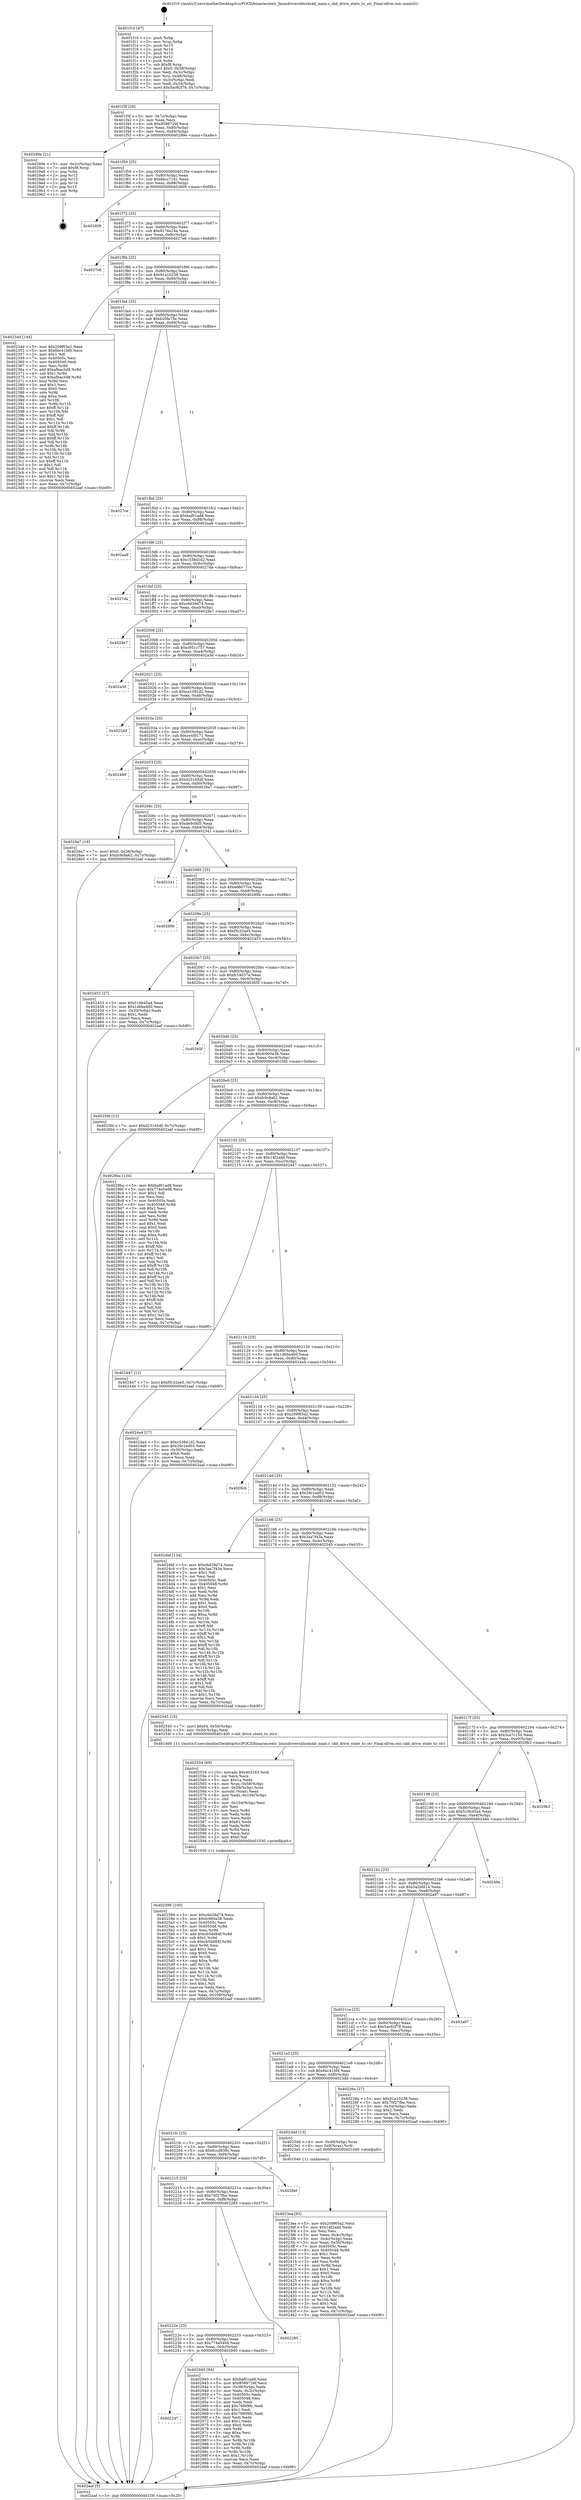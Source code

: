 digraph "0x401f10" {
  label = "0x401f10 (/mnt/c/Users/mathe/Desktop/tcc/POCII/binaries/extr_linuxdriversblockskd_main.c_skd_drive_state_to_str_Final-ollvm.out::main(0))"
  labelloc = "t"
  node[shape=record]

  Entry [label="",width=0.3,height=0.3,shape=circle,fillcolor=black,style=filled]
  "0x401f3f" [label="{
     0x401f3f [26]\l
     | [instrs]\l
     &nbsp;&nbsp;0x401f3f \<+3\>: mov -0x7c(%rbp),%eax\l
     &nbsp;&nbsp;0x401f42 \<+2\>: mov %eax,%ecx\l
     &nbsp;&nbsp;0x401f44 \<+6\>: sub $0x8589726f,%ecx\l
     &nbsp;&nbsp;0x401f4a \<+3\>: mov %eax,-0x80(%rbp)\l
     &nbsp;&nbsp;0x401f4d \<+6\>: mov %ecx,-0x84(%rbp)\l
     &nbsp;&nbsp;0x401f53 \<+6\>: je 000000000040299e \<main+0xa8e\>\l
  }"]
  "0x40299e" [label="{
     0x40299e [21]\l
     | [instrs]\l
     &nbsp;&nbsp;0x40299e \<+3\>: mov -0x2c(%rbp),%eax\l
     &nbsp;&nbsp;0x4029a1 \<+7\>: add $0xf8,%rsp\l
     &nbsp;&nbsp;0x4029a8 \<+1\>: pop %rbx\l
     &nbsp;&nbsp;0x4029a9 \<+2\>: pop %r12\l
     &nbsp;&nbsp;0x4029ab \<+2\>: pop %r13\l
     &nbsp;&nbsp;0x4029ad \<+2\>: pop %r14\l
     &nbsp;&nbsp;0x4029af \<+2\>: pop %r15\l
     &nbsp;&nbsp;0x4029b1 \<+1\>: pop %rbp\l
     &nbsp;&nbsp;0x4029b2 \<+1\>: ret\l
  }"]
  "0x401f59" [label="{
     0x401f59 [25]\l
     | [instrs]\l
     &nbsp;&nbsp;0x401f59 \<+5\>: jmp 0000000000401f5e \<main+0x4e\>\l
     &nbsp;&nbsp;0x401f5e \<+3\>: mov -0x80(%rbp),%eax\l
     &nbsp;&nbsp;0x401f61 \<+5\>: sub $0x8bcc71d1,%eax\l
     &nbsp;&nbsp;0x401f66 \<+6\>: mov %eax,-0x88(%rbp)\l
     &nbsp;&nbsp;0x401f6c \<+6\>: je 0000000000402609 \<main+0x6f9\>\l
  }"]
  Exit [label="",width=0.3,height=0.3,shape=circle,fillcolor=black,style=filled,peripheries=2]
  "0x402609" [label="{
     0x402609\l
  }", style=dashed]
  "0x401f72" [label="{
     0x401f72 [25]\l
     | [instrs]\l
     &nbsp;&nbsp;0x401f72 \<+5\>: jmp 0000000000401f77 \<main+0x67\>\l
     &nbsp;&nbsp;0x401f77 \<+3\>: mov -0x80(%rbp),%eax\l
     &nbsp;&nbsp;0x401f7a \<+5\>: sub $0x9176e24a,%eax\l
     &nbsp;&nbsp;0x401f7f \<+6\>: mov %eax,-0x8c(%rbp)\l
     &nbsp;&nbsp;0x401f85 \<+6\>: je 00000000004027e6 \<main+0x8d6\>\l
  }"]
  "0x402247" [label="{
     0x402247\l
  }", style=dashed]
  "0x4027e6" [label="{
     0x4027e6\l
  }", style=dashed]
  "0x401f8b" [label="{
     0x401f8b [25]\l
     | [instrs]\l
     &nbsp;&nbsp;0x401f8b \<+5\>: jmp 0000000000401f90 \<main+0x80\>\l
     &nbsp;&nbsp;0x401f90 \<+3\>: mov -0x80(%rbp),%eax\l
     &nbsp;&nbsp;0x401f93 \<+5\>: sub $0x91a10238,%eax\l
     &nbsp;&nbsp;0x401f98 \<+6\>: mov %eax,-0x90(%rbp)\l
     &nbsp;&nbsp;0x401f9e \<+6\>: je 000000000040234d \<main+0x43d\>\l
  }"]
  "0x402940" [label="{
     0x402940 [94]\l
     | [instrs]\l
     &nbsp;&nbsp;0x402940 \<+5\>: mov $0xbaf01ad8,%eax\l
     &nbsp;&nbsp;0x402945 \<+5\>: mov $0x8589726f,%ecx\l
     &nbsp;&nbsp;0x40294a \<+3\>: mov -0x38(%rbp),%edx\l
     &nbsp;&nbsp;0x40294d \<+3\>: mov %edx,-0x2c(%rbp)\l
     &nbsp;&nbsp;0x402950 \<+7\>: mov 0x40505c,%edx\l
     &nbsp;&nbsp;0x402957 \<+7\>: mov 0x405048,%esi\l
     &nbsp;&nbsp;0x40295e \<+2\>: mov %edx,%edi\l
     &nbsp;&nbsp;0x402960 \<+6\>: add $0x76f6f8fc,%edi\l
     &nbsp;&nbsp;0x402966 \<+3\>: sub $0x1,%edi\l
     &nbsp;&nbsp;0x402969 \<+6\>: sub $0x76f6f8fc,%edi\l
     &nbsp;&nbsp;0x40296f \<+3\>: imul %edi,%edx\l
     &nbsp;&nbsp;0x402972 \<+3\>: and $0x1,%edx\l
     &nbsp;&nbsp;0x402975 \<+3\>: cmp $0x0,%edx\l
     &nbsp;&nbsp;0x402978 \<+4\>: sete %r8b\l
     &nbsp;&nbsp;0x40297c \<+3\>: cmp $0xa,%esi\l
     &nbsp;&nbsp;0x40297f \<+4\>: setl %r9b\l
     &nbsp;&nbsp;0x402983 \<+3\>: mov %r8b,%r10b\l
     &nbsp;&nbsp;0x402986 \<+3\>: and %r9b,%r10b\l
     &nbsp;&nbsp;0x402989 \<+3\>: xor %r9b,%r8b\l
     &nbsp;&nbsp;0x40298c \<+3\>: or %r8b,%r10b\l
     &nbsp;&nbsp;0x40298f \<+4\>: test $0x1,%r10b\l
     &nbsp;&nbsp;0x402993 \<+3\>: cmovne %ecx,%eax\l
     &nbsp;&nbsp;0x402996 \<+3\>: mov %eax,-0x7c(%rbp)\l
     &nbsp;&nbsp;0x402999 \<+5\>: jmp 0000000000402aaf \<main+0xb9f\>\l
  }"]
  "0x40234d" [label="{
     0x40234d [144]\l
     | [instrs]\l
     &nbsp;&nbsp;0x40234d \<+5\>: mov $0x209f65a2,%eax\l
     &nbsp;&nbsp;0x402352 \<+5\>: mov $0x6bc41fd9,%ecx\l
     &nbsp;&nbsp;0x402357 \<+2\>: mov $0x1,%dl\l
     &nbsp;&nbsp;0x402359 \<+7\>: mov 0x40505c,%esi\l
     &nbsp;&nbsp;0x402360 \<+7\>: mov 0x405048,%edi\l
     &nbsp;&nbsp;0x402367 \<+3\>: mov %esi,%r8d\l
     &nbsp;&nbsp;0x40236a \<+7\>: add $0xafbac5d8,%r8d\l
     &nbsp;&nbsp;0x402371 \<+4\>: sub $0x1,%r8d\l
     &nbsp;&nbsp;0x402375 \<+7\>: sub $0xafbac5d8,%r8d\l
     &nbsp;&nbsp;0x40237c \<+4\>: imul %r8d,%esi\l
     &nbsp;&nbsp;0x402380 \<+3\>: and $0x1,%esi\l
     &nbsp;&nbsp;0x402383 \<+3\>: cmp $0x0,%esi\l
     &nbsp;&nbsp;0x402386 \<+4\>: sete %r9b\l
     &nbsp;&nbsp;0x40238a \<+3\>: cmp $0xa,%edi\l
     &nbsp;&nbsp;0x40238d \<+4\>: setl %r10b\l
     &nbsp;&nbsp;0x402391 \<+3\>: mov %r9b,%r11b\l
     &nbsp;&nbsp;0x402394 \<+4\>: xor $0xff,%r11b\l
     &nbsp;&nbsp;0x402398 \<+3\>: mov %r10b,%bl\l
     &nbsp;&nbsp;0x40239b \<+3\>: xor $0xff,%bl\l
     &nbsp;&nbsp;0x40239e \<+3\>: xor $0x1,%dl\l
     &nbsp;&nbsp;0x4023a1 \<+3\>: mov %r11b,%r14b\l
     &nbsp;&nbsp;0x4023a4 \<+4\>: and $0xff,%r14b\l
     &nbsp;&nbsp;0x4023a8 \<+3\>: and %dl,%r9b\l
     &nbsp;&nbsp;0x4023ab \<+3\>: mov %bl,%r15b\l
     &nbsp;&nbsp;0x4023ae \<+4\>: and $0xff,%r15b\l
     &nbsp;&nbsp;0x4023b2 \<+3\>: and %dl,%r10b\l
     &nbsp;&nbsp;0x4023b5 \<+3\>: or %r9b,%r14b\l
     &nbsp;&nbsp;0x4023b8 \<+3\>: or %r10b,%r15b\l
     &nbsp;&nbsp;0x4023bb \<+3\>: xor %r15b,%r14b\l
     &nbsp;&nbsp;0x4023be \<+3\>: or %bl,%r11b\l
     &nbsp;&nbsp;0x4023c1 \<+4\>: xor $0xff,%r11b\l
     &nbsp;&nbsp;0x4023c5 \<+3\>: or $0x1,%dl\l
     &nbsp;&nbsp;0x4023c8 \<+3\>: and %dl,%r11b\l
     &nbsp;&nbsp;0x4023cb \<+3\>: or %r11b,%r14b\l
     &nbsp;&nbsp;0x4023ce \<+4\>: test $0x1,%r14b\l
     &nbsp;&nbsp;0x4023d2 \<+3\>: cmovne %ecx,%eax\l
     &nbsp;&nbsp;0x4023d5 \<+3\>: mov %eax,-0x7c(%rbp)\l
     &nbsp;&nbsp;0x4023d8 \<+5\>: jmp 0000000000402aaf \<main+0xb9f\>\l
  }"]
  "0x401fa4" [label="{
     0x401fa4 [25]\l
     | [instrs]\l
     &nbsp;&nbsp;0x401fa4 \<+5\>: jmp 0000000000401fa9 \<main+0x99\>\l
     &nbsp;&nbsp;0x401fa9 \<+3\>: mov -0x80(%rbp),%eax\l
     &nbsp;&nbsp;0x401fac \<+5\>: sub $0xb20fa75e,%eax\l
     &nbsp;&nbsp;0x401fb1 \<+6\>: mov %eax,-0x94(%rbp)\l
     &nbsp;&nbsp;0x401fb7 \<+6\>: je 00000000004027ce \<main+0x8be\>\l
  }"]
  "0x40222e" [label="{
     0x40222e [25]\l
     | [instrs]\l
     &nbsp;&nbsp;0x40222e \<+5\>: jmp 0000000000402233 \<main+0x323\>\l
     &nbsp;&nbsp;0x402233 \<+3\>: mov -0x80(%rbp),%eax\l
     &nbsp;&nbsp;0x402236 \<+5\>: sub $0x774e5468,%eax\l
     &nbsp;&nbsp;0x40223b \<+6\>: mov %eax,-0xfc(%rbp)\l
     &nbsp;&nbsp;0x402241 \<+6\>: je 0000000000402940 \<main+0xa30\>\l
  }"]
  "0x4027ce" [label="{
     0x4027ce\l
  }", style=dashed]
  "0x401fbd" [label="{
     0x401fbd [25]\l
     | [instrs]\l
     &nbsp;&nbsp;0x401fbd \<+5\>: jmp 0000000000401fc2 \<main+0xb2\>\l
     &nbsp;&nbsp;0x401fc2 \<+3\>: mov -0x80(%rbp),%eax\l
     &nbsp;&nbsp;0x401fc5 \<+5\>: sub $0xbaf01ad8,%eax\l
     &nbsp;&nbsp;0x401fca \<+6\>: mov %eax,-0x98(%rbp)\l
     &nbsp;&nbsp;0x401fd0 \<+6\>: je 0000000000402aa8 \<main+0xb98\>\l
  }"]
  "0x402285" [label="{
     0x402285\l
  }", style=dashed]
  "0x402aa8" [label="{
     0x402aa8\l
  }", style=dashed]
  "0x401fd6" [label="{
     0x401fd6 [25]\l
     | [instrs]\l
     &nbsp;&nbsp;0x401fd6 \<+5\>: jmp 0000000000401fdb \<main+0xcb\>\l
     &nbsp;&nbsp;0x401fdb \<+3\>: mov -0x80(%rbp),%eax\l
     &nbsp;&nbsp;0x401fde \<+5\>: sub $0xc338d1d2,%eax\l
     &nbsp;&nbsp;0x401fe3 \<+6\>: mov %eax,-0x9c(%rbp)\l
     &nbsp;&nbsp;0x401fe9 \<+6\>: je 00000000004027da \<main+0x8ca\>\l
  }"]
  "0x402215" [label="{
     0x402215 [25]\l
     | [instrs]\l
     &nbsp;&nbsp;0x402215 \<+5\>: jmp 000000000040221a \<main+0x30a\>\l
     &nbsp;&nbsp;0x40221a \<+3\>: mov -0x80(%rbp),%eax\l
     &nbsp;&nbsp;0x40221d \<+5\>: sub $0x70f27fbe,%eax\l
     &nbsp;&nbsp;0x402222 \<+6\>: mov %eax,-0xf8(%rbp)\l
     &nbsp;&nbsp;0x402228 \<+6\>: je 0000000000402285 \<main+0x375\>\l
  }"]
  "0x4027da" [label="{
     0x4027da\l
  }", style=dashed]
  "0x401fef" [label="{
     0x401fef [25]\l
     | [instrs]\l
     &nbsp;&nbsp;0x401fef \<+5\>: jmp 0000000000401ff4 \<main+0xe4\>\l
     &nbsp;&nbsp;0x401ff4 \<+3\>: mov -0x80(%rbp),%eax\l
     &nbsp;&nbsp;0x401ff7 \<+5\>: sub $0xc6d39d74,%eax\l
     &nbsp;&nbsp;0x401ffc \<+6\>: mov %eax,-0xa0(%rbp)\l
     &nbsp;&nbsp;0x402002 \<+6\>: je 00000000004029e7 \<main+0xad7\>\l
  }"]
  "0x4026ef" [label="{
     0x4026ef\l
  }", style=dashed]
  "0x4029e7" [label="{
     0x4029e7\l
  }", style=dashed]
  "0x402008" [label="{
     0x402008 [25]\l
     | [instrs]\l
     &nbsp;&nbsp;0x402008 \<+5\>: jmp 000000000040200d \<main+0xfd\>\l
     &nbsp;&nbsp;0x40200d \<+3\>: mov -0x80(%rbp),%eax\l
     &nbsp;&nbsp;0x402010 \<+5\>: sub $0xc951c757,%eax\l
     &nbsp;&nbsp;0x402015 \<+6\>: mov %eax,-0xa4(%rbp)\l
     &nbsp;&nbsp;0x40201b \<+6\>: je 0000000000402a3d \<main+0xb2d\>\l
  }"]
  "0x402599" [label="{
     0x402599 [100]\l
     | [instrs]\l
     &nbsp;&nbsp;0x402599 \<+5\>: mov $0xc6d39d74,%ecx\l
     &nbsp;&nbsp;0x40259e \<+5\>: mov $0xfc900a38,%edx\l
     &nbsp;&nbsp;0x4025a3 \<+7\>: mov 0x40505c,%esi\l
     &nbsp;&nbsp;0x4025aa \<+8\>: mov 0x405048,%r8d\l
     &nbsp;&nbsp;0x4025b2 \<+3\>: mov %esi,%r9d\l
     &nbsp;&nbsp;0x4025b5 \<+7\>: add $0xcb5dd84f,%r9d\l
     &nbsp;&nbsp;0x4025bc \<+4\>: sub $0x1,%r9d\l
     &nbsp;&nbsp;0x4025c0 \<+7\>: sub $0xcb5dd84f,%r9d\l
     &nbsp;&nbsp;0x4025c7 \<+4\>: imul %r9d,%esi\l
     &nbsp;&nbsp;0x4025cb \<+3\>: and $0x1,%esi\l
     &nbsp;&nbsp;0x4025ce \<+3\>: cmp $0x0,%esi\l
     &nbsp;&nbsp;0x4025d1 \<+4\>: sete %r10b\l
     &nbsp;&nbsp;0x4025d5 \<+4\>: cmp $0xa,%r8d\l
     &nbsp;&nbsp;0x4025d9 \<+4\>: setl %r11b\l
     &nbsp;&nbsp;0x4025dd \<+3\>: mov %r10b,%bl\l
     &nbsp;&nbsp;0x4025e0 \<+3\>: and %r11b,%bl\l
     &nbsp;&nbsp;0x4025e3 \<+3\>: xor %r11b,%r10b\l
     &nbsp;&nbsp;0x4025e6 \<+3\>: or %r10b,%bl\l
     &nbsp;&nbsp;0x4025e9 \<+3\>: test $0x1,%bl\l
     &nbsp;&nbsp;0x4025ec \<+3\>: cmovne %edx,%ecx\l
     &nbsp;&nbsp;0x4025ef \<+3\>: mov %ecx,-0x7c(%rbp)\l
     &nbsp;&nbsp;0x4025f2 \<+6\>: mov %eax,-0x108(%rbp)\l
     &nbsp;&nbsp;0x4025f8 \<+5\>: jmp 0000000000402aaf \<main+0xb9f\>\l
  }"]
  "0x402a3d" [label="{
     0x402a3d\l
  }", style=dashed]
  "0x402021" [label="{
     0x402021 [25]\l
     | [instrs]\l
     &nbsp;&nbsp;0x402021 \<+5\>: jmp 0000000000402026 \<main+0x116\>\l
     &nbsp;&nbsp;0x402026 \<+3\>: mov -0x80(%rbp),%eax\l
     &nbsp;&nbsp;0x402029 \<+5\>: sub $0xca1091d2,%eax\l
     &nbsp;&nbsp;0x40202e \<+6\>: mov %eax,-0xa8(%rbp)\l
     &nbsp;&nbsp;0x402034 \<+6\>: je 00000000004022dd \<main+0x3cd\>\l
  }"]
  "0x402554" [label="{
     0x402554 [69]\l
     | [instrs]\l
     &nbsp;&nbsp;0x402554 \<+10\>: movabs $0x403163,%rdi\l
     &nbsp;&nbsp;0x40255e \<+2\>: xor %ecx,%ecx\l
     &nbsp;&nbsp;0x402560 \<+5\>: mov $0x1a,%edx\l
     &nbsp;&nbsp;0x402565 \<+4\>: mov %rax,-0x58(%rbp)\l
     &nbsp;&nbsp;0x402569 \<+4\>: mov -0x58(%rbp),%rax\l
     &nbsp;&nbsp;0x40256d \<+3\>: movsbl (%rax),%eax\l
     &nbsp;&nbsp;0x402570 \<+6\>: mov %edx,-0x104(%rbp)\l
     &nbsp;&nbsp;0x402576 \<+1\>: cltd\l
     &nbsp;&nbsp;0x402577 \<+6\>: mov -0x104(%rbp),%esi\l
     &nbsp;&nbsp;0x40257d \<+2\>: idiv %esi\l
     &nbsp;&nbsp;0x40257f \<+3\>: mov %ecx,%r8d\l
     &nbsp;&nbsp;0x402582 \<+3\>: sub %edx,%r8d\l
     &nbsp;&nbsp;0x402585 \<+2\>: mov %ecx,%edx\l
     &nbsp;&nbsp;0x402587 \<+3\>: sub $0x61,%edx\l
     &nbsp;&nbsp;0x40258a \<+3\>: add %edx,%r8d\l
     &nbsp;&nbsp;0x40258d \<+3\>: sub %r8d,%ecx\l
     &nbsp;&nbsp;0x402590 \<+2\>: mov %ecx,%esi\l
     &nbsp;&nbsp;0x402592 \<+2\>: mov $0x0,%al\l
     &nbsp;&nbsp;0x402594 \<+5\>: call 0000000000401030 \<printf@plt\>\l
     | [calls]\l
     &nbsp;&nbsp;0x401030 \{1\} (unknown)\l
  }"]
  "0x4022dd" [label="{
     0x4022dd\l
  }", style=dashed]
  "0x40203a" [label="{
     0x40203a [25]\l
     | [instrs]\l
     &nbsp;&nbsp;0x40203a \<+5\>: jmp 000000000040203f \<main+0x12f\>\l
     &nbsp;&nbsp;0x40203f \<+3\>: mov -0x80(%rbp),%eax\l
     &nbsp;&nbsp;0x402042 \<+5\>: sub $0xce45f171,%eax\l
     &nbsp;&nbsp;0x402047 \<+6\>: mov %eax,-0xac(%rbp)\l
     &nbsp;&nbsp;0x40204d \<+6\>: je 0000000000402489 \<main+0x579\>\l
  }"]
  "0x4023ea" [label="{
     0x4023ea [93]\l
     | [instrs]\l
     &nbsp;&nbsp;0x4023ea \<+5\>: mov $0x209f65a2,%ecx\l
     &nbsp;&nbsp;0x4023ef \<+5\>: mov $0x14f2add,%edx\l
     &nbsp;&nbsp;0x4023f4 \<+2\>: xor %esi,%esi\l
     &nbsp;&nbsp;0x4023f6 \<+3\>: mov %eax,-0x4c(%rbp)\l
     &nbsp;&nbsp;0x4023f9 \<+3\>: mov -0x4c(%rbp),%eax\l
     &nbsp;&nbsp;0x4023fc \<+3\>: mov %eax,-0x30(%rbp)\l
     &nbsp;&nbsp;0x4023ff \<+7\>: mov 0x40505c,%eax\l
     &nbsp;&nbsp;0x402406 \<+8\>: mov 0x405048,%r8d\l
     &nbsp;&nbsp;0x40240e \<+3\>: sub $0x1,%esi\l
     &nbsp;&nbsp;0x402411 \<+3\>: mov %eax,%r9d\l
     &nbsp;&nbsp;0x402414 \<+3\>: add %esi,%r9d\l
     &nbsp;&nbsp;0x402417 \<+4\>: imul %r9d,%eax\l
     &nbsp;&nbsp;0x40241b \<+3\>: and $0x1,%eax\l
     &nbsp;&nbsp;0x40241e \<+3\>: cmp $0x0,%eax\l
     &nbsp;&nbsp;0x402421 \<+4\>: sete %r10b\l
     &nbsp;&nbsp;0x402425 \<+4\>: cmp $0xa,%r8d\l
     &nbsp;&nbsp;0x402429 \<+4\>: setl %r11b\l
     &nbsp;&nbsp;0x40242d \<+3\>: mov %r10b,%bl\l
     &nbsp;&nbsp;0x402430 \<+3\>: and %r11b,%bl\l
     &nbsp;&nbsp;0x402433 \<+3\>: xor %r11b,%r10b\l
     &nbsp;&nbsp;0x402436 \<+3\>: or %r10b,%bl\l
     &nbsp;&nbsp;0x402439 \<+3\>: test $0x1,%bl\l
     &nbsp;&nbsp;0x40243c \<+3\>: cmovne %edx,%ecx\l
     &nbsp;&nbsp;0x40243f \<+3\>: mov %ecx,-0x7c(%rbp)\l
     &nbsp;&nbsp;0x402442 \<+5\>: jmp 0000000000402aaf \<main+0xb9f\>\l
  }"]
  "0x402489" [label="{
     0x402489\l
  }", style=dashed]
  "0x402053" [label="{
     0x402053 [25]\l
     | [instrs]\l
     &nbsp;&nbsp;0x402053 \<+5\>: jmp 0000000000402058 \<main+0x148\>\l
     &nbsp;&nbsp;0x402058 \<+3\>: mov -0x80(%rbp),%eax\l
     &nbsp;&nbsp;0x40205b \<+5\>: sub $0xd23165df,%eax\l
     &nbsp;&nbsp;0x402060 \<+6\>: mov %eax,-0xb0(%rbp)\l
     &nbsp;&nbsp;0x402066 \<+6\>: je 00000000004028a7 \<main+0x997\>\l
  }"]
  "0x4021fc" [label="{
     0x4021fc [25]\l
     | [instrs]\l
     &nbsp;&nbsp;0x4021fc \<+5\>: jmp 0000000000402201 \<main+0x2f1\>\l
     &nbsp;&nbsp;0x402201 \<+3\>: mov -0x80(%rbp),%eax\l
     &nbsp;&nbsp;0x402204 \<+5\>: sub $0x6ccd939c,%eax\l
     &nbsp;&nbsp;0x402209 \<+6\>: mov %eax,-0xf4(%rbp)\l
     &nbsp;&nbsp;0x40220f \<+6\>: je 00000000004026ef \<main+0x7df\>\l
  }"]
  "0x4028a7" [label="{
     0x4028a7 [19]\l
     | [instrs]\l
     &nbsp;&nbsp;0x4028a7 \<+7\>: movl $0x0,-0x38(%rbp)\l
     &nbsp;&nbsp;0x4028ae \<+7\>: movl $0xfc9c8a62,-0x7c(%rbp)\l
     &nbsp;&nbsp;0x4028b5 \<+5\>: jmp 0000000000402aaf \<main+0xb9f\>\l
  }"]
  "0x40206c" [label="{
     0x40206c [25]\l
     | [instrs]\l
     &nbsp;&nbsp;0x40206c \<+5\>: jmp 0000000000402071 \<main+0x161\>\l
     &nbsp;&nbsp;0x402071 \<+3\>: mov -0x80(%rbp),%eax\l
     &nbsp;&nbsp;0x402074 \<+5\>: sub $0xde9cf4f5,%eax\l
     &nbsp;&nbsp;0x402079 \<+6\>: mov %eax,-0xb4(%rbp)\l
     &nbsp;&nbsp;0x40207f \<+6\>: je 0000000000402341 \<main+0x431\>\l
  }"]
  "0x4023dd" [label="{
     0x4023dd [13]\l
     | [instrs]\l
     &nbsp;&nbsp;0x4023dd \<+4\>: mov -0x48(%rbp),%rax\l
     &nbsp;&nbsp;0x4023e1 \<+4\>: mov 0x8(%rax),%rdi\l
     &nbsp;&nbsp;0x4023e5 \<+5\>: call 0000000000401040 \<atoi@plt\>\l
     | [calls]\l
     &nbsp;&nbsp;0x401040 \{1\} (unknown)\l
  }"]
  "0x402341" [label="{
     0x402341\l
  }", style=dashed]
  "0x402085" [label="{
     0x402085 [25]\l
     | [instrs]\l
     &nbsp;&nbsp;0x402085 \<+5\>: jmp 000000000040208a \<main+0x17a\>\l
     &nbsp;&nbsp;0x40208a \<+3\>: mov -0x80(%rbp),%eax\l
     &nbsp;&nbsp;0x40208d \<+5\>: sub $0xe66077ce,%eax\l
     &nbsp;&nbsp;0x402092 \<+6\>: mov %eax,-0xb8(%rbp)\l
     &nbsp;&nbsp;0x402098 \<+6\>: je 000000000040289b \<main+0x98b\>\l
  }"]
  "0x401f10" [label="{
     0x401f10 [47]\l
     | [instrs]\l
     &nbsp;&nbsp;0x401f10 \<+1\>: push %rbp\l
     &nbsp;&nbsp;0x401f11 \<+3\>: mov %rsp,%rbp\l
     &nbsp;&nbsp;0x401f14 \<+2\>: push %r15\l
     &nbsp;&nbsp;0x401f16 \<+2\>: push %r14\l
     &nbsp;&nbsp;0x401f18 \<+2\>: push %r13\l
     &nbsp;&nbsp;0x401f1a \<+2\>: push %r12\l
     &nbsp;&nbsp;0x401f1c \<+1\>: push %rbx\l
     &nbsp;&nbsp;0x401f1d \<+7\>: sub $0xf8,%rsp\l
     &nbsp;&nbsp;0x401f24 \<+7\>: movl $0x0,-0x38(%rbp)\l
     &nbsp;&nbsp;0x401f2b \<+3\>: mov %edi,-0x3c(%rbp)\l
     &nbsp;&nbsp;0x401f2e \<+4\>: mov %rsi,-0x48(%rbp)\l
     &nbsp;&nbsp;0x401f32 \<+3\>: mov -0x3c(%rbp),%edi\l
     &nbsp;&nbsp;0x401f35 \<+3\>: mov %edi,-0x34(%rbp)\l
     &nbsp;&nbsp;0x401f38 \<+7\>: movl $0x5ac92f78,-0x7c(%rbp)\l
  }"]
  "0x40289b" [label="{
     0x40289b\l
  }", style=dashed]
  "0x40209e" [label="{
     0x40209e [25]\l
     | [instrs]\l
     &nbsp;&nbsp;0x40209e \<+5\>: jmp 00000000004020a3 \<main+0x193\>\l
     &nbsp;&nbsp;0x4020a3 \<+3\>: mov -0x80(%rbp),%eax\l
     &nbsp;&nbsp;0x4020a6 \<+5\>: sub $0xf5c32ae5,%eax\l
     &nbsp;&nbsp;0x4020ab \<+6\>: mov %eax,-0xbc(%rbp)\l
     &nbsp;&nbsp;0x4020b1 \<+6\>: je 0000000000402453 \<main+0x543\>\l
  }"]
  "0x402aaf" [label="{
     0x402aaf [5]\l
     | [instrs]\l
     &nbsp;&nbsp;0x402aaf \<+5\>: jmp 0000000000401f3f \<main+0x2f\>\l
  }"]
  "0x402453" [label="{
     0x402453 [27]\l
     | [instrs]\l
     &nbsp;&nbsp;0x402453 \<+5\>: mov $0x516b45a4,%eax\l
     &nbsp;&nbsp;0x402458 \<+5\>: mov $0x1d6be400,%ecx\l
     &nbsp;&nbsp;0x40245d \<+3\>: mov -0x30(%rbp),%edx\l
     &nbsp;&nbsp;0x402460 \<+3\>: cmp $0x1,%edx\l
     &nbsp;&nbsp;0x402463 \<+3\>: cmovl %ecx,%eax\l
     &nbsp;&nbsp;0x402466 \<+3\>: mov %eax,-0x7c(%rbp)\l
     &nbsp;&nbsp;0x402469 \<+5\>: jmp 0000000000402aaf \<main+0xb9f\>\l
  }"]
  "0x4020b7" [label="{
     0x4020b7 [25]\l
     | [instrs]\l
     &nbsp;&nbsp;0x4020b7 \<+5\>: jmp 00000000004020bc \<main+0x1ac\>\l
     &nbsp;&nbsp;0x4020bc \<+3\>: mov -0x80(%rbp),%eax\l
     &nbsp;&nbsp;0x4020bf \<+5\>: sub $0xfc14037a,%eax\l
     &nbsp;&nbsp;0x4020c4 \<+6\>: mov %eax,-0xc0(%rbp)\l
     &nbsp;&nbsp;0x4020ca \<+6\>: je 000000000040265f \<main+0x74f\>\l
  }"]
  "0x4021e3" [label="{
     0x4021e3 [25]\l
     | [instrs]\l
     &nbsp;&nbsp;0x4021e3 \<+5\>: jmp 00000000004021e8 \<main+0x2d8\>\l
     &nbsp;&nbsp;0x4021e8 \<+3\>: mov -0x80(%rbp),%eax\l
     &nbsp;&nbsp;0x4021eb \<+5\>: sub $0x6bc41fd9,%eax\l
     &nbsp;&nbsp;0x4021f0 \<+6\>: mov %eax,-0xf0(%rbp)\l
     &nbsp;&nbsp;0x4021f6 \<+6\>: je 00000000004023dd \<main+0x4cd\>\l
  }"]
  "0x40265f" [label="{
     0x40265f\l
  }", style=dashed]
  "0x4020d0" [label="{
     0x4020d0 [25]\l
     | [instrs]\l
     &nbsp;&nbsp;0x4020d0 \<+5\>: jmp 00000000004020d5 \<main+0x1c5\>\l
     &nbsp;&nbsp;0x4020d5 \<+3\>: mov -0x80(%rbp),%eax\l
     &nbsp;&nbsp;0x4020d8 \<+5\>: sub $0xfc900a38,%eax\l
     &nbsp;&nbsp;0x4020dd \<+6\>: mov %eax,-0xc4(%rbp)\l
     &nbsp;&nbsp;0x4020e3 \<+6\>: je 00000000004025fd \<main+0x6ed\>\l
  }"]
  "0x40226a" [label="{
     0x40226a [27]\l
     | [instrs]\l
     &nbsp;&nbsp;0x40226a \<+5\>: mov $0x91a10238,%eax\l
     &nbsp;&nbsp;0x40226f \<+5\>: mov $0x70f27fbe,%ecx\l
     &nbsp;&nbsp;0x402274 \<+3\>: mov -0x34(%rbp),%edx\l
     &nbsp;&nbsp;0x402277 \<+3\>: cmp $0x2,%edx\l
     &nbsp;&nbsp;0x40227a \<+3\>: cmovne %ecx,%eax\l
     &nbsp;&nbsp;0x40227d \<+3\>: mov %eax,-0x7c(%rbp)\l
     &nbsp;&nbsp;0x402280 \<+5\>: jmp 0000000000402aaf \<main+0xb9f\>\l
  }"]
  "0x4025fd" [label="{
     0x4025fd [12]\l
     | [instrs]\l
     &nbsp;&nbsp;0x4025fd \<+7\>: movl $0xd23165df,-0x7c(%rbp)\l
     &nbsp;&nbsp;0x402604 \<+5\>: jmp 0000000000402aaf \<main+0xb9f\>\l
  }"]
  "0x4020e9" [label="{
     0x4020e9 [25]\l
     | [instrs]\l
     &nbsp;&nbsp;0x4020e9 \<+5\>: jmp 00000000004020ee \<main+0x1de\>\l
     &nbsp;&nbsp;0x4020ee \<+3\>: mov -0x80(%rbp),%eax\l
     &nbsp;&nbsp;0x4020f1 \<+5\>: sub $0xfc9c8a62,%eax\l
     &nbsp;&nbsp;0x4020f6 \<+6\>: mov %eax,-0xc8(%rbp)\l
     &nbsp;&nbsp;0x4020fc \<+6\>: je 00000000004028ba \<main+0x9aa\>\l
  }"]
  "0x4021ca" [label="{
     0x4021ca [25]\l
     | [instrs]\l
     &nbsp;&nbsp;0x4021ca \<+5\>: jmp 00000000004021cf \<main+0x2bf\>\l
     &nbsp;&nbsp;0x4021cf \<+3\>: mov -0x80(%rbp),%eax\l
     &nbsp;&nbsp;0x4021d2 \<+5\>: sub $0x5ac92f78,%eax\l
     &nbsp;&nbsp;0x4021d7 \<+6\>: mov %eax,-0xec(%rbp)\l
     &nbsp;&nbsp;0x4021dd \<+6\>: je 000000000040226a \<main+0x35a\>\l
  }"]
  "0x4028ba" [label="{
     0x4028ba [134]\l
     | [instrs]\l
     &nbsp;&nbsp;0x4028ba \<+5\>: mov $0xbaf01ad8,%eax\l
     &nbsp;&nbsp;0x4028bf \<+5\>: mov $0x774e5468,%ecx\l
     &nbsp;&nbsp;0x4028c4 \<+2\>: mov $0x1,%dl\l
     &nbsp;&nbsp;0x4028c6 \<+2\>: xor %esi,%esi\l
     &nbsp;&nbsp;0x4028c8 \<+7\>: mov 0x40505c,%edi\l
     &nbsp;&nbsp;0x4028cf \<+8\>: mov 0x405048,%r8d\l
     &nbsp;&nbsp;0x4028d7 \<+3\>: sub $0x1,%esi\l
     &nbsp;&nbsp;0x4028da \<+3\>: mov %edi,%r9d\l
     &nbsp;&nbsp;0x4028dd \<+3\>: add %esi,%r9d\l
     &nbsp;&nbsp;0x4028e0 \<+4\>: imul %r9d,%edi\l
     &nbsp;&nbsp;0x4028e4 \<+3\>: and $0x1,%edi\l
     &nbsp;&nbsp;0x4028e7 \<+3\>: cmp $0x0,%edi\l
     &nbsp;&nbsp;0x4028ea \<+4\>: sete %r10b\l
     &nbsp;&nbsp;0x4028ee \<+4\>: cmp $0xa,%r8d\l
     &nbsp;&nbsp;0x4028f2 \<+4\>: setl %r11b\l
     &nbsp;&nbsp;0x4028f6 \<+3\>: mov %r10b,%bl\l
     &nbsp;&nbsp;0x4028f9 \<+3\>: xor $0xff,%bl\l
     &nbsp;&nbsp;0x4028fc \<+3\>: mov %r11b,%r14b\l
     &nbsp;&nbsp;0x4028ff \<+4\>: xor $0xff,%r14b\l
     &nbsp;&nbsp;0x402903 \<+3\>: xor $0x1,%dl\l
     &nbsp;&nbsp;0x402906 \<+3\>: mov %bl,%r15b\l
     &nbsp;&nbsp;0x402909 \<+4\>: and $0xff,%r15b\l
     &nbsp;&nbsp;0x40290d \<+3\>: and %dl,%r10b\l
     &nbsp;&nbsp;0x402910 \<+3\>: mov %r14b,%r12b\l
     &nbsp;&nbsp;0x402913 \<+4\>: and $0xff,%r12b\l
     &nbsp;&nbsp;0x402917 \<+3\>: and %dl,%r11b\l
     &nbsp;&nbsp;0x40291a \<+3\>: or %r10b,%r15b\l
     &nbsp;&nbsp;0x40291d \<+3\>: or %r11b,%r12b\l
     &nbsp;&nbsp;0x402920 \<+3\>: xor %r12b,%r15b\l
     &nbsp;&nbsp;0x402923 \<+3\>: or %r14b,%bl\l
     &nbsp;&nbsp;0x402926 \<+3\>: xor $0xff,%bl\l
     &nbsp;&nbsp;0x402929 \<+3\>: or $0x1,%dl\l
     &nbsp;&nbsp;0x40292c \<+2\>: and %dl,%bl\l
     &nbsp;&nbsp;0x40292e \<+3\>: or %bl,%r15b\l
     &nbsp;&nbsp;0x402931 \<+4\>: test $0x1,%r15b\l
     &nbsp;&nbsp;0x402935 \<+3\>: cmovne %ecx,%eax\l
     &nbsp;&nbsp;0x402938 \<+3\>: mov %eax,-0x7c(%rbp)\l
     &nbsp;&nbsp;0x40293b \<+5\>: jmp 0000000000402aaf \<main+0xb9f\>\l
  }"]
  "0x402102" [label="{
     0x402102 [25]\l
     | [instrs]\l
     &nbsp;&nbsp;0x402102 \<+5\>: jmp 0000000000402107 \<main+0x1f7\>\l
     &nbsp;&nbsp;0x402107 \<+3\>: mov -0x80(%rbp),%eax\l
     &nbsp;&nbsp;0x40210a \<+5\>: sub $0x14f2add,%eax\l
     &nbsp;&nbsp;0x40210f \<+6\>: mov %eax,-0xcc(%rbp)\l
     &nbsp;&nbsp;0x402115 \<+6\>: je 0000000000402447 \<main+0x537\>\l
  }"]
  "0x402a97" [label="{
     0x402a97\l
  }", style=dashed]
  "0x402447" [label="{
     0x402447 [12]\l
     | [instrs]\l
     &nbsp;&nbsp;0x402447 \<+7\>: movl $0xf5c32ae5,-0x7c(%rbp)\l
     &nbsp;&nbsp;0x40244e \<+5\>: jmp 0000000000402aaf \<main+0xb9f\>\l
  }"]
  "0x40211b" [label="{
     0x40211b [25]\l
     | [instrs]\l
     &nbsp;&nbsp;0x40211b \<+5\>: jmp 0000000000402120 \<main+0x210\>\l
     &nbsp;&nbsp;0x402120 \<+3\>: mov -0x80(%rbp),%eax\l
     &nbsp;&nbsp;0x402123 \<+5\>: sub $0x1d6be400,%eax\l
     &nbsp;&nbsp;0x402128 \<+6\>: mov %eax,-0xd0(%rbp)\l
     &nbsp;&nbsp;0x40212e \<+6\>: je 00000000004024a4 \<main+0x594\>\l
  }"]
  "0x4021b1" [label="{
     0x4021b1 [25]\l
     | [instrs]\l
     &nbsp;&nbsp;0x4021b1 \<+5\>: jmp 00000000004021b6 \<main+0x2a6\>\l
     &nbsp;&nbsp;0x4021b6 \<+3\>: mov -0x80(%rbp),%eax\l
     &nbsp;&nbsp;0x4021b9 \<+5\>: sub $0x5a2bfd14,%eax\l
     &nbsp;&nbsp;0x4021be \<+6\>: mov %eax,-0xe8(%rbp)\l
     &nbsp;&nbsp;0x4021c4 \<+6\>: je 0000000000402a97 \<main+0xb87\>\l
  }"]
  "0x4024a4" [label="{
     0x4024a4 [27]\l
     | [instrs]\l
     &nbsp;&nbsp;0x4024a4 \<+5\>: mov $0xc338d1d2,%eax\l
     &nbsp;&nbsp;0x4024a9 \<+5\>: mov $0x29c1ed03,%ecx\l
     &nbsp;&nbsp;0x4024ae \<+3\>: mov -0x30(%rbp),%edx\l
     &nbsp;&nbsp;0x4024b1 \<+3\>: cmp $0x0,%edx\l
     &nbsp;&nbsp;0x4024b4 \<+3\>: cmove %ecx,%eax\l
     &nbsp;&nbsp;0x4024b7 \<+3\>: mov %eax,-0x7c(%rbp)\l
     &nbsp;&nbsp;0x4024ba \<+5\>: jmp 0000000000402aaf \<main+0xb9f\>\l
  }"]
  "0x402134" [label="{
     0x402134 [25]\l
     | [instrs]\l
     &nbsp;&nbsp;0x402134 \<+5\>: jmp 0000000000402139 \<main+0x229\>\l
     &nbsp;&nbsp;0x402139 \<+3\>: mov -0x80(%rbp),%eax\l
     &nbsp;&nbsp;0x40213c \<+5\>: sub $0x209f65a2,%eax\l
     &nbsp;&nbsp;0x402141 \<+6\>: mov %eax,-0xd4(%rbp)\l
     &nbsp;&nbsp;0x402147 \<+6\>: je 00000000004029cb \<main+0xabb\>\l
  }"]
  "0x40246e" [label="{
     0x40246e\l
  }", style=dashed]
  "0x4029cb" [label="{
     0x4029cb\l
  }", style=dashed]
  "0x40214d" [label="{
     0x40214d [25]\l
     | [instrs]\l
     &nbsp;&nbsp;0x40214d \<+5\>: jmp 0000000000402152 \<main+0x242\>\l
     &nbsp;&nbsp;0x402152 \<+3\>: mov -0x80(%rbp),%eax\l
     &nbsp;&nbsp;0x402155 \<+5\>: sub $0x29c1ed03,%eax\l
     &nbsp;&nbsp;0x40215a \<+6\>: mov %eax,-0xd8(%rbp)\l
     &nbsp;&nbsp;0x402160 \<+6\>: je 00000000004024bf \<main+0x5af\>\l
  }"]
  "0x402198" [label="{
     0x402198 [25]\l
     | [instrs]\l
     &nbsp;&nbsp;0x402198 \<+5\>: jmp 000000000040219d \<main+0x28d\>\l
     &nbsp;&nbsp;0x40219d \<+3\>: mov -0x80(%rbp),%eax\l
     &nbsp;&nbsp;0x4021a0 \<+5\>: sub $0x516b45a4,%eax\l
     &nbsp;&nbsp;0x4021a5 \<+6\>: mov %eax,-0xe4(%rbp)\l
     &nbsp;&nbsp;0x4021ab \<+6\>: je 000000000040246e \<main+0x55e\>\l
  }"]
  "0x4024bf" [label="{
     0x4024bf [134]\l
     | [instrs]\l
     &nbsp;&nbsp;0x4024bf \<+5\>: mov $0xc6d39d74,%eax\l
     &nbsp;&nbsp;0x4024c4 \<+5\>: mov $0x3aa7f43a,%ecx\l
     &nbsp;&nbsp;0x4024c9 \<+2\>: mov $0x1,%dl\l
     &nbsp;&nbsp;0x4024cb \<+2\>: xor %esi,%esi\l
     &nbsp;&nbsp;0x4024cd \<+7\>: mov 0x40505c,%edi\l
     &nbsp;&nbsp;0x4024d4 \<+8\>: mov 0x405048,%r8d\l
     &nbsp;&nbsp;0x4024dc \<+3\>: sub $0x1,%esi\l
     &nbsp;&nbsp;0x4024df \<+3\>: mov %edi,%r9d\l
     &nbsp;&nbsp;0x4024e2 \<+3\>: add %esi,%r9d\l
     &nbsp;&nbsp;0x4024e5 \<+4\>: imul %r9d,%edi\l
     &nbsp;&nbsp;0x4024e9 \<+3\>: and $0x1,%edi\l
     &nbsp;&nbsp;0x4024ec \<+3\>: cmp $0x0,%edi\l
     &nbsp;&nbsp;0x4024ef \<+4\>: sete %r10b\l
     &nbsp;&nbsp;0x4024f3 \<+4\>: cmp $0xa,%r8d\l
     &nbsp;&nbsp;0x4024f7 \<+4\>: setl %r11b\l
     &nbsp;&nbsp;0x4024fb \<+3\>: mov %r10b,%bl\l
     &nbsp;&nbsp;0x4024fe \<+3\>: xor $0xff,%bl\l
     &nbsp;&nbsp;0x402501 \<+3\>: mov %r11b,%r14b\l
     &nbsp;&nbsp;0x402504 \<+4\>: xor $0xff,%r14b\l
     &nbsp;&nbsp;0x402508 \<+3\>: xor $0x1,%dl\l
     &nbsp;&nbsp;0x40250b \<+3\>: mov %bl,%r15b\l
     &nbsp;&nbsp;0x40250e \<+4\>: and $0xff,%r15b\l
     &nbsp;&nbsp;0x402512 \<+3\>: and %dl,%r10b\l
     &nbsp;&nbsp;0x402515 \<+3\>: mov %r14b,%r12b\l
     &nbsp;&nbsp;0x402518 \<+4\>: and $0xff,%r12b\l
     &nbsp;&nbsp;0x40251c \<+3\>: and %dl,%r11b\l
     &nbsp;&nbsp;0x40251f \<+3\>: or %r10b,%r15b\l
     &nbsp;&nbsp;0x402522 \<+3\>: or %r11b,%r12b\l
     &nbsp;&nbsp;0x402525 \<+3\>: xor %r12b,%r15b\l
     &nbsp;&nbsp;0x402528 \<+3\>: or %r14b,%bl\l
     &nbsp;&nbsp;0x40252b \<+3\>: xor $0xff,%bl\l
     &nbsp;&nbsp;0x40252e \<+3\>: or $0x1,%dl\l
     &nbsp;&nbsp;0x402531 \<+2\>: and %dl,%bl\l
     &nbsp;&nbsp;0x402533 \<+3\>: or %bl,%r15b\l
     &nbsp;&nbsp;0x402536 \<+4\>: test $0x1,%r15b\l
     &nbsp;&nbsp;0x40253a \<+3\>: cmovne %ecx,%eax\l
     &nbsp;&nbsp;0x40253d \<+3\>: mov %eax,-0x7c(%rbp)\l
     &nbsp;&nbsp;0x402540 \<+5\>: jmp 0000000000402aaf \<main+0xb9f\>\l
  }"]
  "0x402166" [label="{
     0x402166 [25]\l
     | [instrs]\l
     &nbsp;&nbsp;0x402166 \<+5\>: jmp 000000000040216b \<main+0x25b\>\l
     &nbsp;&nbsp;0x40216b \<+3\>: mov -0x80(%rbp),%eax\l
     &nbsp;&nbsp;0x40216e \<+5\>: sub $0x3aa7f43a,%eax\l
     &nbsp;&nbsp;0x402173 \<+6\>: mov %eax,-0xdc(%rbp)\l
     &nbsp;&nbsp;0x402179 \<+6\>: je 0000000000402545 \<main+0x635\>\l
  }"]
  "0x4029b3" [label="{
     0x4029b3\l
  }", style=dashed]
  "0x402545" [label="{
     0x402545 [15]\l
     | [instrs]\l
     &nbsp;&nbsp;0x402545 \<+7\>: movl $0x64,-0x50(%rbp)\l
     &nbsp;&nbsp;0x40254c \<+3\>: mov -0x50(%rbp),%edi\l
     &nbsp;&nbsp;0x40254f \<+5\>: call 0000000000401400 \<skd_drive_state_to_str\>\l
     | [calls]\l
     &nbsp;&nbsp;0x401400 \{1\} (/mnt/c/Users/mathe/Desktop/tcc/POCII/binaries/extr_linuxdriversblockskd_main.c_skd_drive_state_to_str_Final-ollvm.out::skd_drive_state_to_str)\l
  }"]
  "0x40217f" [label="{
     0x40217f [25]\l
     | [instrs]\l
     &nbsp;&nbsp;0x40217f \<+5\>: jmp 0000000000402184 \<main+0x274\>\l
     &nbsp;&nbsp;0x402184 \<+3\>: mov -0x80(%rbp),%eax\l
     &nbsp;&nbsp;0x402187 \<+5\>: sub $0x3ca7c150,%eax\l
     &nbsp;&nbsp;0x40218c \<+6\>: mov %eax,-0xe0(%rbp)\l
     &nbsp;&nbsp;0x402192 \<+6\>: je 00000000004029b3 \<main+0xaa3\>\l
  }"]
  Entry -> "0x401f10" [label=" 1"]
  "0x401f3f" -> "0x40299e" [label=" 1"]
  "0x401f3f" -> "0x401f59" [label=" 12"]
  "0x40299e" -> Exit [label=" 1"]
  "0x401f59" -> "0x402609" [label=" 0"]
  "0x401f59" -> "0x401f72" [label=" 12"]
  "0x402940" -> "0x402aaf" [label=" 1"]
  "0x401f72" -> "0x4027e6" [label=" 0"]
  "0x401f72" -> "0x401f8b" [label=" 12"]
  "0x40222e" -> "0x402247" [label=" 0"]
  "0x401f8b" -> "0x40234d" [label=" 1"]
  "0x401f8b" -> "0x401fa4" [label=" 11"]
  "0x40222e" -> "0x402940" [label=" 1"]
  "0x401fa4" -> "0x4027ce" [label=" 0"]
  "0x401fa4" -> "0x401fbd" [label=" 11"]
  "0x402215" -> "0x40222e" [label=" 1"]
  "0x401fbd" -> "0x402aa8" [label=" 0"]
  "0x401fbd" -> "0x401fd6" [label=" 11"]
  "0x402215" -> "0x402285" [label=" 0"]
  "0x401fd6" -> "0x4027da" [label=" 0"]
  "0x401fd6" -> "0x401fef" [label=" 11"]
  "0x4021fc" -> "0x402215" [label=" 1"]
  "0x401fef" -> "0x4029e7" [label=" 0"]
  "0x401fef" -> "0x402008" [label=" 11"]
  "0x4021fc" -> "0x4026ef" [label=" 0"]
  "0x402008" -> "0x402a3d" [label=" 0"]
  "0x402008" -> "0x402021" [label=" 11"]
  "0x4028ba" -> "0x402aaf" [label=" 1"]
  "0x402021" -> "0x4022dd" [label=" 0"]
  "0x402021" -> "0x40203a" [label=" 11"]
  "0x4028a7" -> "0x402aaf" [label=" 1"]
  "0x40203a" -> "0x402489" [label=" 0"]
  "0x40203a" -> "0x402053" [label=" 11"]
  "0x4025fd" -> "0x402aaf" [label=" 1"]
  "0x402053" -> "0x4028a7" [label=" 1"]
  "0x402053" -> "0x40206c" [label=" 10"]
  "0x402599" -> "0x402aaf" [label=" 1"]
  "0x40206c" -> "0x402341" [label=" 0"]
  "0x40206c" -> "0x402085" [label=" 10"]
  "0x402554" -> "0x402599" [label=" 1"]
  "0x402085" -> "0x40289b" [label=" 0"]
  "0x402085" -> "0x40209e" [label=" 10"]
  "0x4024bf" -> "0x402aaf" [label=" 1"]
  "0x40209e" -> "0x402453" [label=" 1"]
  "0x40209e" -> "0x4020b7" [label=" 9"]
  "0x4024a4" -> "0x402aaf" [label=" 1"]
  "0x4020b7" -> "0x40265f" [label=" 0"]
  "0x4020b7" -> "0x4020d0" [label=" 9"]
  "0x402453" -> "0x402aaf" [label=" 1"]
  "0x4020d0" -> "0x4025fd" [label=" 1"]
  "0x4020d0" -> "0x4020e9" [label=" 8"]
  "0x402447" -> "0x402aaf" [label=" 1"]
  "0x4020e9" -> "0x4028ba" [label=" 1"]
  "0x4020e9" -> "0x402102" [label=" 7"]
  "0x4023dd" -> "0x4023ea" [label=" 1"]
  "0x402102" -> "0x402447" [label=" 1"]
  "0x402102" -> "0x40211b" [label=" 6"]
  "0x4021e3" -> "0x4021fc" [label=" 1"]
  "0x40211b" -> "0x4024a4" [label=" 1"]
  "0x40211b" -> "0x402134" [label=" 5"]
  "0x402545" -> "0x402554" [label=" 1"]
  "0x402134" -> "0x4029cb" [label=" 0"]
  "0x402134" -> "0x40214d" [label=" 5"]
  "0x40234d" -> "0x402aaf" [label=" 1"]
  "0x40214d" -> "0x4024bf" [label=" 1"]
  "0x40214d" -> "0x402166" [label=" 4"]
  "0x401f10" -> "0x401f3f" [label=" 1"]
  "0x402166" -> "0x402545" [label=" 1"]
  "0x402166" -> "0x40217f" [label=" 3"]
  "0x40226a" -> "0x402aaf" [label=" 1"]
  "0x40217f" -> "0x4029b3" [label=" 0"]
  "0x40217f" -> "0x402198" [label=" 3"]
  "0x402aaf" -> "0x401f3f" [label=" 12"]
  "0x402198" -> "0x40246e" [label=" 0"]
  "0x402198" -> "0x4021b1" [label=" 3"]
  "0x4021e3" -> "0x4023dd" [label=" 1"]
  "0x4021b1" -> "0x402a97" [label=" 0"]
  "0x4021b1" -> "0x4021ca" [label=" 3"]
  "0x4023ea" -> "0x402aaf" [label=" 1"]
  "0x4021ca" -> "0x40226a" [label=" 1"]
  "0x4021ca" -> "0x4021e3" [label=" 2"]
}
